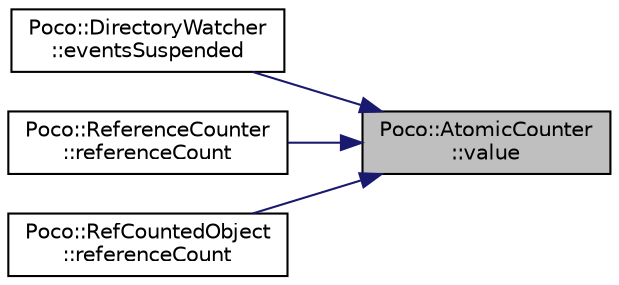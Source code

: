 digraph "Poco::AtomicCounter::value"
{
 // LATEX_PDF_SIZE
  edge [fontname="Helvetica",fontsize="10",labelfontname="Helvetica",labelfontsize="10"];
  node [fontname="Helvetica",fontsize="10",shape=record];
  rankdir="RL";
  Node1 [label="Poco::AtomicCounter\l::value",height=0.2,width=0.4,color="black", fillcolor="grey75", style="filled", fontcolor="black",tooltip="Returns the value of the counter."];
  Node1 -> Node2 [dir="back",color="midnightblue",fontsize="10",style="solid",fontname="Helvetica"];
  Node2 [label="Poco::DirectoryWatcher\l::eventsSuspended",height=0.2,width=0.4,color="black", fillcolor="white", style="filled",URL="$classPoco_1_1DirectoryWatcher.html#ade7c7e5fcf2cc7e96f359a6322885a62",tooltip="Resumes events, after they have been suspended with a call to suspendEvents()."];
  Node1 -> Node3 [dir="back",color="midnightblue",fontsize="10",style="solid",fontname="Helvetica"];
  Node3 [label="Poco::ReferenceCounter\l::referenceCount",height=0.2,width=0.4,color="black", fillcolor="white", style="filled",URL="$classPoco_1_1ReferenceCounter.html#aecf222c8501d5901463d80316c150d50",tooltip=" "];
  Node1 -> Node4 [dir="back",color="midnightblue",fontsize="10",style="solid",fontname="Helvetica"];
  Node4 [label="Poco::RefCountedObject\l::referenceCount",height=0.2,width=0.4,color="black", fillcolor="white", style="filled",URL="$classPoco_1_1RefCountedObject.html#a45b62ccd833bcb06055399c2d889eb35",tooltip=" "];
}
